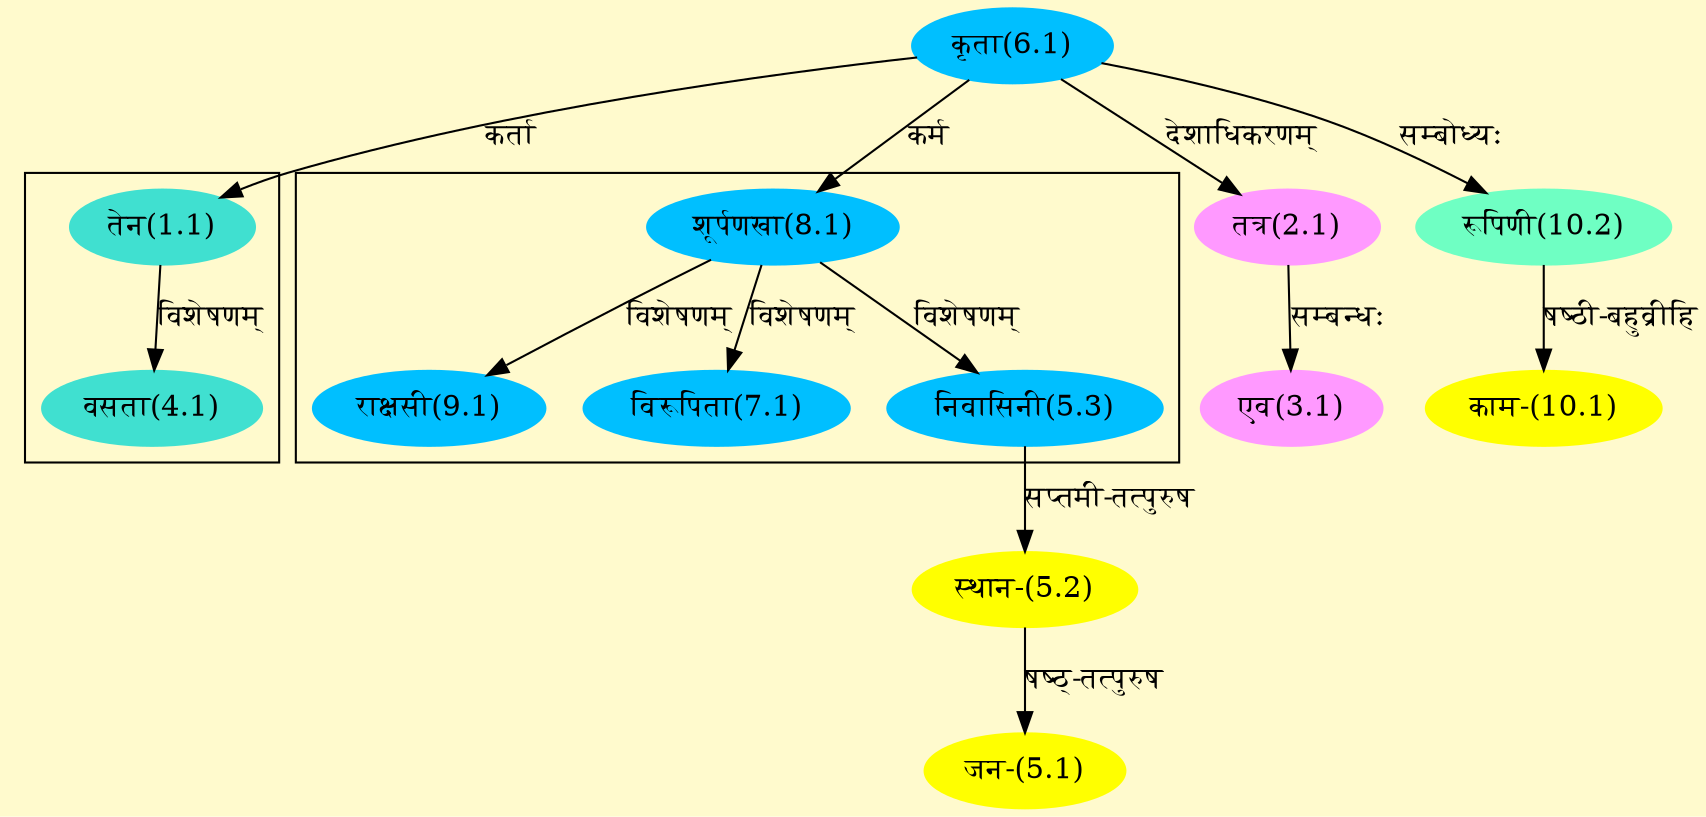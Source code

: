 digraph G{
rankdir=BT;
 compound=true;
 bgcolor="lemonchiffon1";

subgraph cluster_1{
Node4_1 [style=filled, color="#40E0D0" label = "वसता(4.1)"]
Node1_1 [style=filled, color="#40E0D0" label = "तेन(1.1)"]

}

subgraph cluster_2{
Node5_3 [style=filled, color="#00BFFF" label = "निवासिनी(5.3)"]
Node8_1 [style=filled, color="#00BFFF" label = "शूर्पणखा(8.1)"]
Node7_1 [style=filled, color="#00BFFF" label = "विरूपिता(7.1)"]
Node9_1 [style=filled, color="#00BFFF" label = "राक्षसी(9.1)"]

}
Node1_1 [style=filled, color="#40E0D0" label = "तेन(1.1)"]
Node6_1 [style=filled, color="#00BFFF" label = "कृता(6.1)"]
Node2_1 [style=filled, color="#FF99FF" label = "तत्र(2.1)"]
Node3_1 [style=filled, color="#FF99FF" label = "एव(3.1)"]
Node5_1 [style=filled, color="#FFFF00" label = "जन-(5.1)"]
Node5_2 [style=filled, color="#FFFF00" label = "स्थान-(5.2)"]
Node5_3 [style=filled, color="#00BFFF" label = "निवासिनी(5.3)"]
Node8_1 [style=filled, color="#00BFFF" label = "शूर्पणखा(8.1)"]
Node10_1 [style=filled, color="#FFFF00" label = "काम-(10.1)"]
Node10_2 [style=filled, color="#6FFFC3" label = "रूपिणी(10.2)"]
/* Start of Relations section */

Node1_1 -> Node6_1 [  label="कर्ता"  dir="back" ]
Node2_1 -> Node6_1 [  label="देशाधिकरणम्"  dir="back" ]
Node3_1 -> Node2_1 [  label="सम्बन्धः"  dir="back" ]
Node4_1 -> Node1_1 [  label="विशेषणम्"  dir="back" ]
Node5_1 -> Node5_2 [  label="षष्ठ्-तत्पुरुष"  dir="back" ]
Node5_2 -> Node5_3 [  label="सप्तमी-तत्पुरुष"  dir="back" ]
Node5_3 -> Node8_1 [  label="विशेषणम्"  dir="back" ]
Node7_1 -> Node8_1 [  label="विशेषणम्"  dir="back" ]
Node8_1 -> Node6_1 [  label="कर्म"  dir="back" ]
Node9_1 -> Node8_1 [  label="विशेषणम्"  dir="back" ]
Node10_1 -> Node10_2 [  label="षष्ठी-बहुव्रीहि"  dir="back" ]
Node10_2 -> Node6_1 [  label="सम्बोध्यः"  dir="back" ]
}

